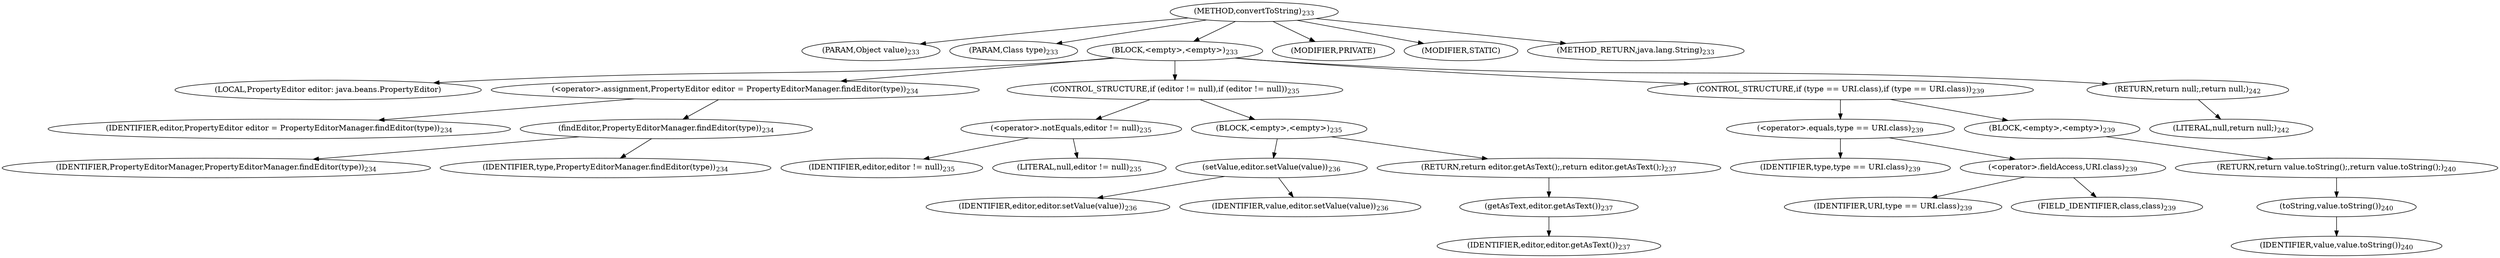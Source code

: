 digraph "convertToString" {  
"714" [label = <(METHOD,convertToString)<SUB>233</SUB>> ]
"715" [label = <(PARAM,Object value)<SUB>233</SUB>> ]
"716" [label = <(PARAM,Class type)<SUB>233</SUB>> ]
"717" [label = <(BLOCK,&lt;empty&gt;,&lt;empty&gt;)<SUB>233</SUB>> ]
"718" [label = <(LOCAL,PropertyEditor editor: java.beans.PropertyEditor)> ]
"719" [label = <(&lt;operator&gt;.assignment,PropertyEditor editor = PropertyEditorManager.findEditor(type))<SUB>234</SUB>> ]
"720" [label = <(IDENTIFIER,editor,PropertyEditor editor = PropertyEditorManager.findEditor(type))<SUB>234</SUB>> ]
"721" [label = <(findEditor,PropertyEditorManager.findEditor(type))<SUB>234</SUB>> ]
"722" [label = <(IDENTIFIER,PropertyEditorManager,PropertyEditorManager.findEditor(type))<SUB>234</SUB>> ]
"723" [label = <(IDENTIFIER,type,PropertyEditorManager.findEditor(type))<SUB>234</SUB>> ]
"724" [label = <(CONTROL_STRUCTURE,if (editor != null),if (editor != null))<SUB>235</SUB>> ]
"725" [label = <(&lt;operator&gt;.notEquals,editor != null)<SUB>235</SUB>> ]
"726" [label = <(IDENTIFIER,editor,editor != null)<SUB>235</SUB>> ]
"727" [label = <(LITERAL,null,editor != null)<SUB>235</SUB>> ]
"728" [label = <(BLOCK,&lt;empty&gt;,&lt;empty&gt;)<SUB>235</SUB>> ]
"729" [label = <(setValue,editor.setValue(value))<SUB>236</SUB>> ]
"730" [label = <(IDENTIFIER,editor,editor.setValue(value))<SUB>236</SUB>> ]
"731" [label = <(IDENTIFIER,value,editor.setValue(value))<SUB>236</SUB>> ]
"732" [label = <(RETURN,return editor.getAsText();,return editor.getAsText();)<SUB>237</SUB>> ]
"733" [label = <(getAsText,editor.getAsText())<SUB>237</SUB>> ]
"734" [label = <(IDENTIFIER,editor,editor.getAsText())<SUB>237</SUB>> ]
"735" [label = <(CONTROL_STRUCTURE,if (type == URI.class),if (type == URI.class))<SUB>239</SUB>> ]
"736" [label = <(&lt;operator&gt;.equals,type == URI.class)<SUB>239</SUB>> ]
"737" [label = <(IDENTIFIER,type,type == URI.class)<SUB>239</SUB>> ]
"738" [label = <(&lt;operator&gt;.fieldAccess,URI.class)<SUB>239</SUB>> ]
"739" [label = <(IDENTIFIER,URI,type == URI.class)<SUB>239</SUB>> ]
"740" [label = <(FIELD_IDENTIFIER,class,class)<SUB>239</SUB>> ]
"741" [label = <(BLOCK,&lt;empty&gt;,&lt;empty&gt;)<SUB>239</SUB>> ]
"742" [label = <(RETURN,return value.toString();,return value.toString();)<SUB>240</SUB>> ]
"743" [label = <(toString,value.toString())<SUB>240</SUB>> ]
"744" [label = <(IDENTIFIER,value,value.toString())<SUB>240</SUB>> ]
"745" [label = <(RETURN,return null;,return null;)<SUB>242</SUB>> ]
"746" [label = <(LITERAL,null,return null;)<SUB>242</SUB>> ]
"747" [label = <(MODIFIER,PRIVATE)> ]
"748" [label = <(MODIFIER,STATIC)> ]
"749" [label = <(METHOD_RETURN,java.lang.String)<SUB>233</SUB>> ]
  "714" -> "715" 
  "714" -> "716" 
  "714" -> "717" 
  "714" -> "747" 
  "714" -> "748" 
  "714" -> "749" 
  "717" -> "718" 
  "717" -> "719" 
  "717" -> "724" 
  "717" -> "735" 
  "717" -> "745" 
  "719" -> "720" 
  "719" -> "721" 
  "721" -> "722" 
  "721" -> "723" 
  "724" -> "725" 
  "724" -> "728" 
  "725" -> "726" 
  "725" -> "727" 
  "728" -> "729" 
  "728" -> "732" 
  "729" -> "730" 
  "729" -> "731" 
  "732" -> "733" 
  "733" -> "734" 
  "735" -> "736" 
  "735" -> "741" 
  "736" -> "737" 
  "736" -> "738" 
  "738" -> "739" 
  "738" -> "740" 
  "741" -> "742" 
  "742" -> "743" 
  "743" -> "744" 
  "745" -> "746" 
}
